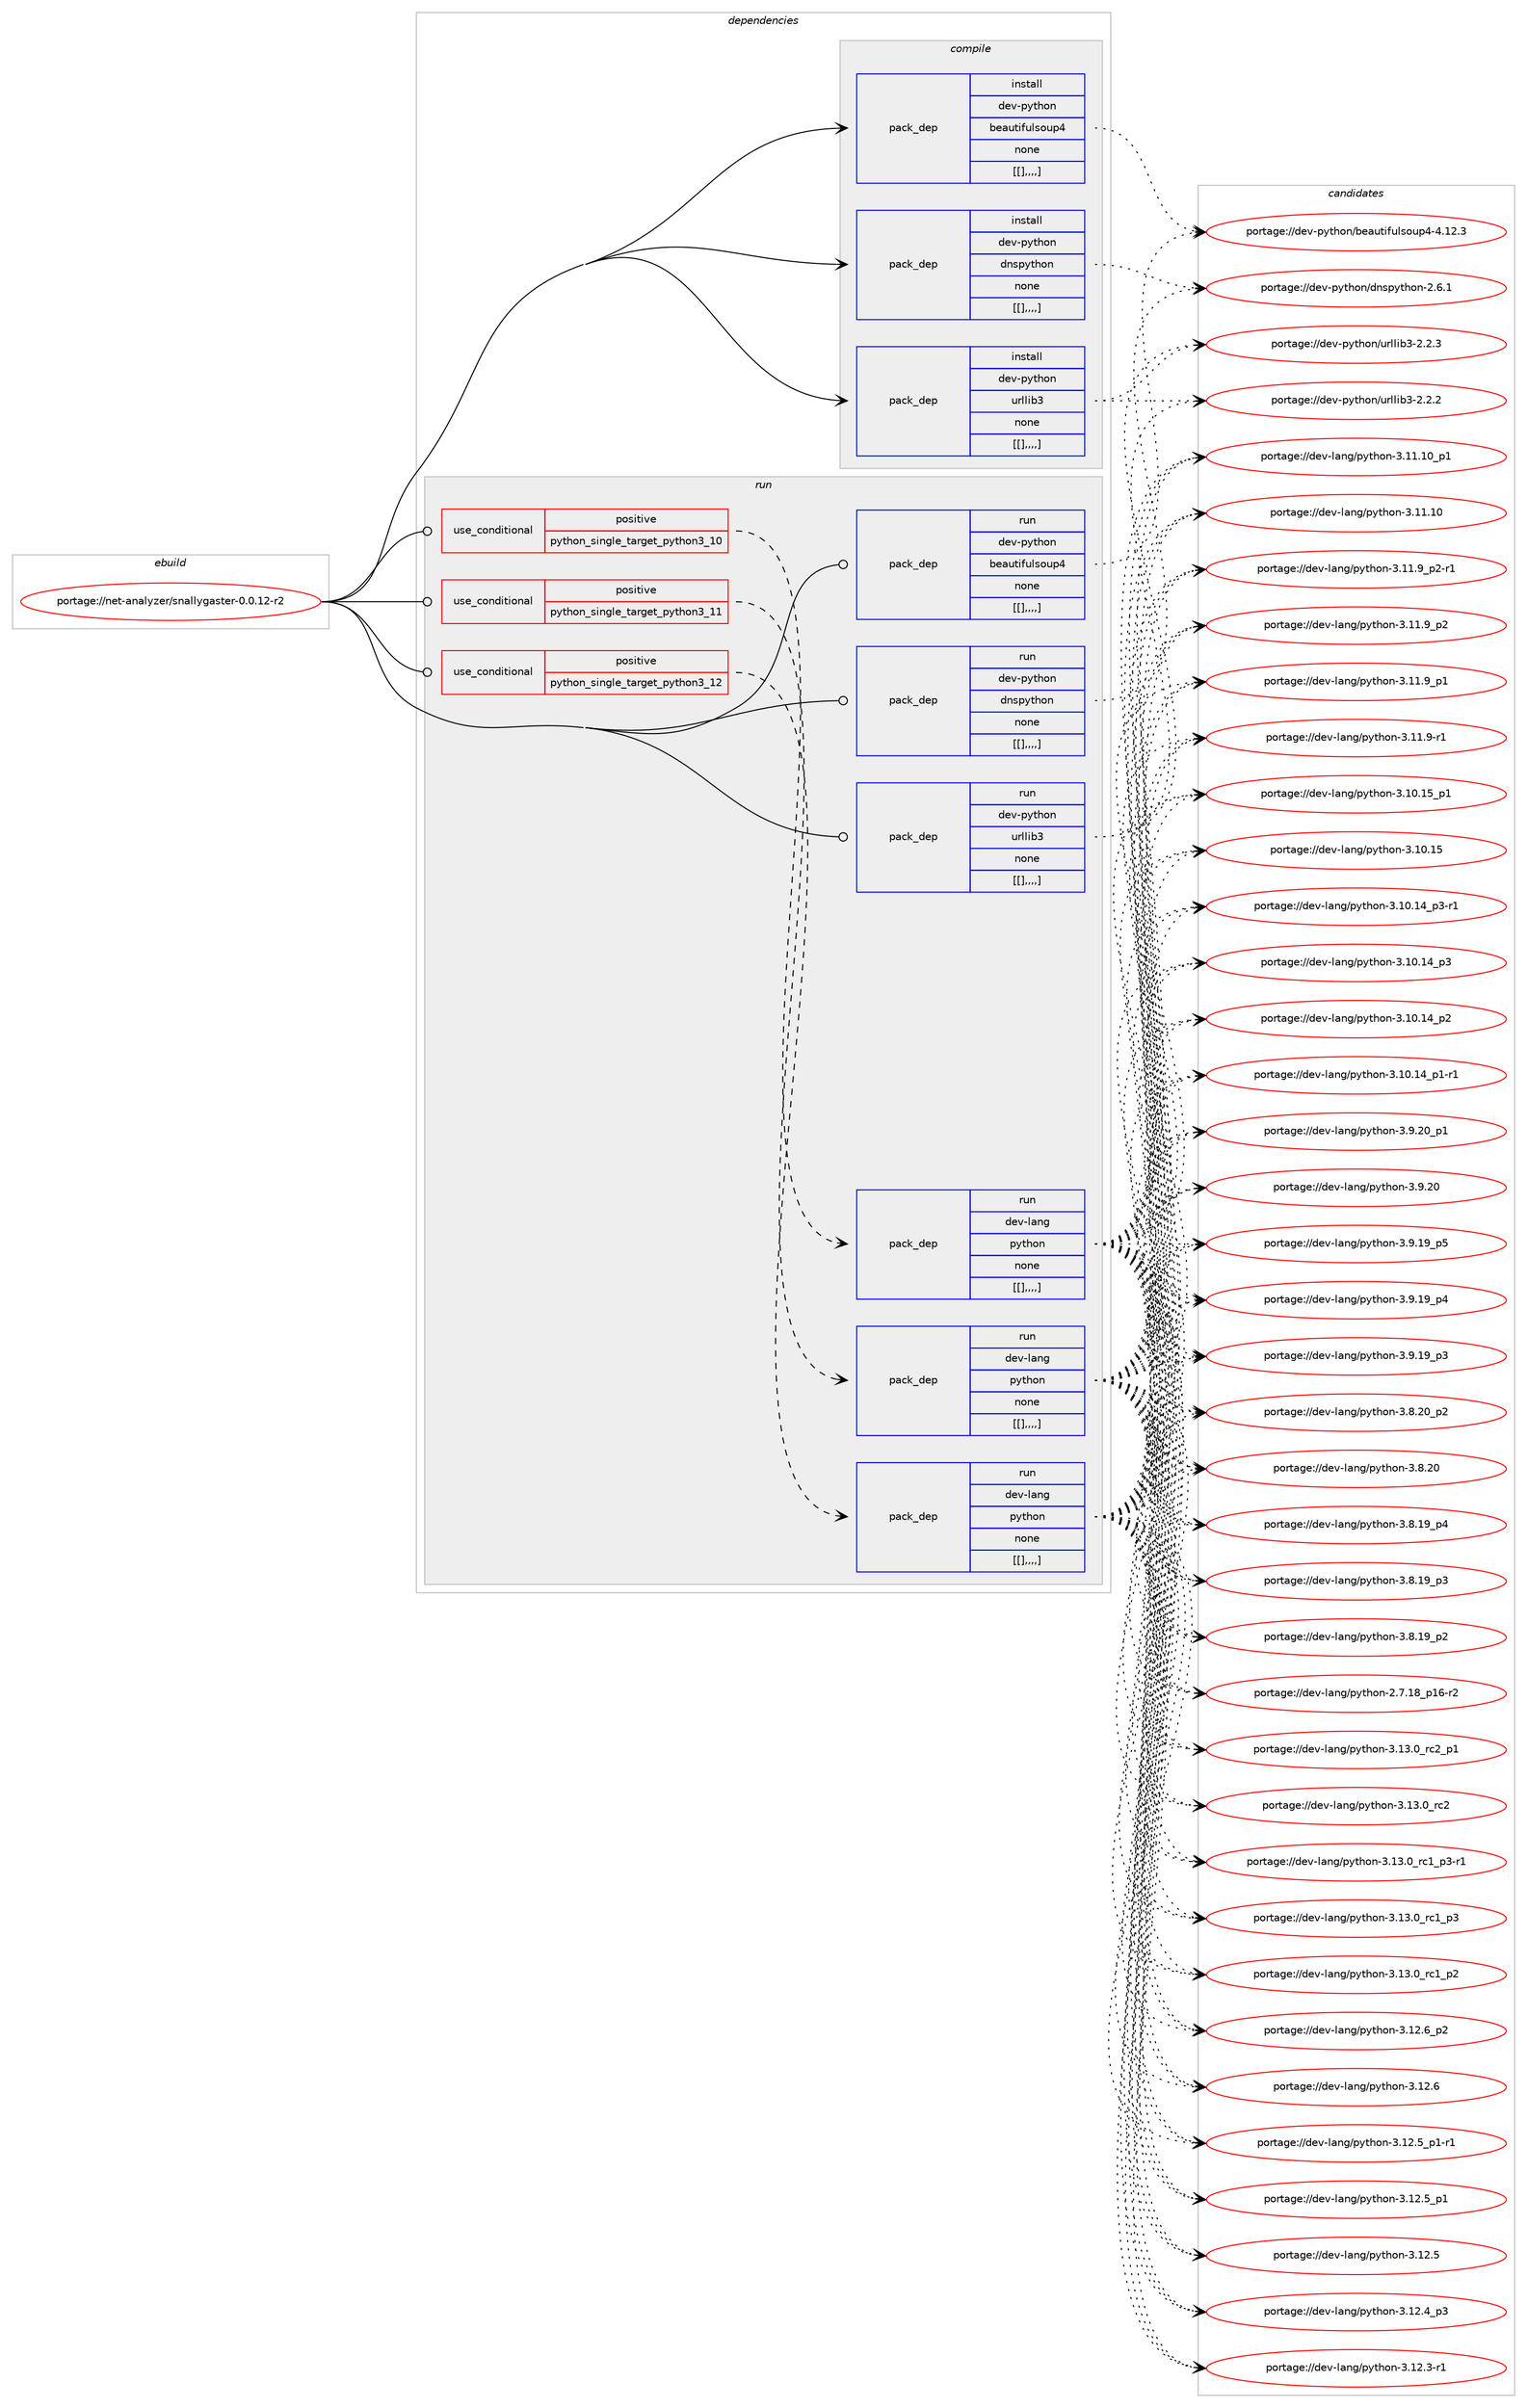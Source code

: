 digraph prolog {

# *************
# Graph options
# *************

newrank=true;
concentrate=true;
compound=true;
graph [rankdir=LR,fontname=Helvetica,fontsize=10,ranksep=1.5];#, ranksep=2.5, nodesep=0.2];
edge  [arrowhead=vee];
node  [fontname=Helvetica,fontsize=10];

# **********
# The ebuild
# **********

subgraph cluster_leftcol {
color=gray;
label=<<i>ebuild</i>>;
id [label="portage://net-analyzer/snallygaster-0.0.12-r2", color=red, width=4, href="../net-analyzer/snallygaster-0.0.12-r2.svg"];
}

# ****************
# The dependencies
# ****************

subgraph cluster_midcol {
color=gray;
label=<<i>dependencies</i>>;
subgraph cluster_compile {
fillcolor="#eeeeee";
style=filled;
label=<<i>compile</i>>;
subgraph pack258454 {
dependency353521 [label=<<TABLE BORDER="0" CELLBORDER="1" CELLSPACING="0" CELLPADDING="4" WIDTH="220"><TR><TD ROWSPAN="6" CELLPADDING="30">pack_dep</TD></TR><TR><TD WIDTH="110">install</TD></TR><TR><TD>dev-python</TD></TR><TR><TD>beautifulsoup4</TD></TR><TR><TD>none</TD></TR><TR><TD>[[],,,,]</TD></TR></TABLE>>, shape=none, color=blue];
}
id:e -> dependency353521:w [weight=20,style="solid",arrowhead="vee"];
subgraph pack258455 {
dependency353522 [label=<<TABLE BORDER="0" CELLBORDER="1" CELLSPACING="0" CELLPADDING="4" WIDTH="220"><TR><TD ROWSPAN="6" CELLPADDING="30">pack_dep</TD></TR><TR><TD WIDTH="110">install</TD></TR><TR><TD>dev-python</TD></TR><TR><TD>dnspython</TD></TR><TR><TD>none</TD></TR><TR><TD>[[],,,,]</TD></TR></TABLE>>, shape=none, color=blue];
}
id:e -> dependency353522:w [weight=20,style="solid",arrowhead="vee"];
subgraph pack258456 {
dependency353523 [label=<<TABLE BORDER="0" CELLBORDER="1" CELLSPACING="0" CELLPADDING="4" WIDTH="220"><TR><TD ROWSPAN="6" CELLPADDING="30">pack_dep</TD></TR><TR><TD WIDTH="110">install</TD></TR><TR><TD>dev-python</TD></TR><TR><TD>urllib3</TD></TR><TR><TD>none</TD></TR><TR><TD>[[],,,,]</TD></TR></TABLE>>, shape=none, color=blue];
}
id:e -> dependency353523:w [weight=20,style="solid",arrowhead="vee"];
}
subgraph cluster_compileandrun {
fillcolor="#eeeeee";
style=filled;
label=<<i>compile and run</i>>;
}
subgraph cluster_run {
fillcolor="#eeeeee";
style=filled;
label=<<i>run</i>>;
subgraph cond92440 {
dependency353524 [label=<<TABLE BORDER="0" CELLBORDER="1" CELLSPACING="0" CELLPADDING="4"><TR><TD ROWSPAN="3" CELLPADDING="10">use_conditional</TD></TR><TR><TD>positive</TD></TR><TR><TD>python_single_target_python3_10</TD></TR></TABLE>>, shape=none, color=red];
subgraph pack258457 {
dependency353525 [label=<<TABLE BORDER="0" CELLBORDER="1" CELLSPACING="0" CELLPADDING="4" WIDTH="220"><TR><TD ROWSPAN="6" CELLPADDING="30">pack_dep</TD></TR><TR><TD WIDTH="110">run</TD></TR><TR><TD>dev-lang</TD></TR><TR><TD>python</TD></TR><TR><TD>none</TD></TR><TR><TD>[[],,,,]</TD></TR></TABLE>>, shape=none, color=blue];
}
dependency353524:e -> dependency353525:w [weight=20,style="dashed",arrowhead="vee"];
}
id:e -> dependency353524:w [weight=20,style="solid",arrowhead="odot"];
subgraph cond92441 {
dependency353526 [label=<<TABLE BORDER="0" CELLBORDER="1" CELLSPACING="0" CELLPADDING="4"><TR><TD ROWSPAN="3" CELLPADDING="10">use_conditional</TD></TR><TR><TD>positive</TD></TR><TR><TD>python_single_target_python3_11</TD></TR></TABLE>>, shape=none, color=red];
subgraph pack258458 {
dependency353527 [label=<<TABLE BORDER="0" CELLBORDER="1" CELLSPACING="0" CELLPADDING="4" WIDTH="220"><TR><TD ROWSPAN="6" CELLPADDING="30">pack_dep</TD></TR><TR><TD WIDTH="110">run</TD></TR><TR><TD>dev-lang</TD></TR><TR><TD>python</TD></TR><TR><TD>none</TD></TR><TR><TD>[[],,,,]</TD></TR></TABLE>>, shape=none, color=blue];
}
dependency353526:e -> dependency353527:w [weight=20,style="dashed",arrowhead="vee"];
}
id:e -> dependency353526:w [weight=20,style="solid",arrowhead="odot"];
subgraph cond92442 {
dependency353528 [label=<<TABLE BORDER="0" CELLBORDER="1" CELLSPACING="0" CELLPADDING="4"><TR><TD ROWSPAN="3" CELLPADDING="10">use_conditional</TD></TR><TR><TD>positive</TD></TR><TR><TD>python_single_target_python3_12</TD></TR></TABLE>>, shape=none, color=red];
subgraph pack258459 {
dependency353529 [label=<<TABLE BORDER="0" CELLBORDER="1" CELLSPACING="0" CELLPADDING="4" WIDTH="220"><TR><TD ROWSPAN="6" CELLPADDING="30">pack_dep</TD></TR><TR><TD WIDTH="110">run</TD></TR><TR><TD>dev-lang</TD></TR><TR><TD>python</TD></TR><TR><TD>none</TD></TR><TR><TD>[[],,,,]</TD></TR></TABLE>>, shape=none, color=blue];
}
dependency353528:e -> dependency353529:w [weight=20,style="dashed",arrowhead="vee"];
}
id:e -> dependency353528:w [weight=20,style="solid",arrowhead="odot"];
subgraph pack258460 {
dependency353530 [label=<<TABLE BORDER="0" CELLBORDER="1" CELLSPACING="0" CELLPADDING="4" WIDTH="220"><TR><TD ROWSPAN="6" CELLPADDING="30">pack_dep</TD></TR><TR><TD WIDTH="110">run</TD></TR><TR><TD>dev-python</TD></TR><TR><TD>beautifulsoup4</TD></TR><TR><TD>none</TD></TR><TR><TD>[[],,,,]</TD></TR></TABLE>>, shape=none, color=blue];
}
id:e -> dependency353530:w [weight=20,style="solid",arrowhead="odot"];
subgraph pack258461 {
dependency353531 [label=<<TABLE BORDER="0" CELLBORDER="1" CELLSPACING="0" CELLPADDING="4" WIDTH="220"><TR><TD ROWSPAN="6" CELLPADDING="30">pack_dep</TD></TR><TR><TD WIDTH="110">run</TD></TR><TR><TD>dev-python</TD></TR><TR><TD>dnspython</TD></TR><TR><TD>none</TD></TR><TR><TD>[[],,,,]</TD></TR></TABLE>>, shape=none, color=blue];
}
id:e -> dependency353531:w [weight=20,style="solid",arrowhead="odot"];
subgraph pack258462 {
dependency353532 [label=<<TABLE BORDER="0" CELLBORDER="1" CELLSPACING="0" CELLPADDING="4" WIDTH="220"><TR><TD ROWSPAN="6" CELLPADDING="30">pack_dep</TD></TR><TR><TD WIDTH="110">run</TD></TR><TR><TD>dev-python</TD></TR><TR><TD>urllib3</TD></TR><TR><TD>none</TD></TR><TR><TD>[[],,,,]</TD></TR></TABLE>>, shape=none, color=blue];
}
id:e -> dependency353532:w [weight=20,style="solid",arrowhead="odot"];
}
}

# **************
# The candidates
# **************

subgraph cluster_choices {
rank=same;
color=gray;
label=<<i>candidates</i>>;

subgraph choice258454 {
color=black;
nodesep=1;
choice100101118451121211161041111104798101971171161051021171081151111171125245524649504651 [label="portage://dev-python/beautifulsoup4-4.12.3", color=red, width=4,href="../dev-python/beautifulsoup4-4.12.3.svg"];
dependency353521:e -> choice100101118451121211161041111104798101971171161051021171081151111171125245524649504651:w [style=dotted,weight="100"];
}
subgraph choice258455 {
color=black;
nodesep=1;
choice1001011184511212111610411111047100110115112121116104111110455046544649 [label="portage://dev-python/dnspython-2.6.1", color=red, width=4,href="../dev-python/dnspython-2.6.1.svg"];
dependency353522:e -> choice1001011184511212111610411111047100110115112121116104111110455046544649:w [style=dotted,weight="100"];
}
subgraph choice258456 {
color=black;
nodesep=1;
choice10010111845112121116104111110471171141081081059851455046504651 [label="portage://dev-python/urllib3-2.2.3", color=red, width=4,href="../dev-python/urllib3-2.2.3.svg"];
choice10010111845112121116104111110471171141081081059851455046504650 [label="portage://dev-python/urllib3-2.2.2", color=red, width=4,href="../dev-python/urllib3-2.2.2.svg"];
dependency353523:e -> choice10010111845112121116104111110471171141081081059851455046504651:w [style=dotted,weight="100"];
dependency353523:e -> choice10010111845112121116104111110471171141081081059851455046504650:w [style=dotted,weight="100"];
}
subgraph choice258457 {
color=black;
nodesep=1;
choice100101118451089711010347112121116104111110455146495146489511499509511249 [label="portage://dev-lang/python-3.13.0_rc2_p1", color=red, width=4,href="../dev-lang/python-3.13.0_rc2_p1.svg"];
choice10010111845108971101034711212111610411111045514649514648951149950 [label="portage://dev-lang/python-3.13.0_rc2", color=red, width=4,href="../dev-lang/python-3.13.0_rc2.svg"];
choice1001011184510897110103471121211161041111104551464951464895114994995112514511449 [label="portage://dev-lang/python-3.13.0_rc1_p3-r1", color=red, width=4,href="../dev-lang/python-3.13.0_rc1_p3-r1.svg"];
choice100101118451089711010347112121116104111110455146495146489511499499511251 [label="portage://dev-lang/python-3.13.0_rc1_p3", color=red, width=4,href="../dev-lang/python-3.13.0_rc1_p3.svg"];
choice100101118451089711010347112121116104111110455146495146489511499499511250 [label="portage://dev-lang/python-3.13.0_rc1_p2", color=red, width=4,href="../dev-lang/python-3.13.0_rc1_p2.svg"];
choice100101118451089711010347112121116104111110455146495046549511250 [label="portage://dev-lang/python-3.12.6_p2", color=red, width=4,href="../dev-lang/python-3.12.6_p2.svg"];
choice10010111845108971101034711212111610411111045514649504654 [label="portage://dev-lang/python-3.12.6", color=red, width=4,href="../dev-lang/python-3.12.6.svg"];
choice1001011184510897110103471121211161041111104551464950465395112494511449 [label="portage://dev-lang/python-3.12.5_p1-r1", color=red, width=4,href="../dev-lang/python-3.12.5_p1-r1.svg"];
choice100101118451089711010347112121116104111110455146495046539511249 [label="portage://dev-lang/python-3.12.5_p1", color=red, width=4,href="../dev-lang/python-3.12.5_p1.svg"];
choice10010111845108971101034711212111610411111045514649504653 [label="portage://dev-lang/python-3.12.5", color=red, width=4,href="../dev-lang/python-3.12.5.svg"];
choice100101118451089711010347112121116104111110455146495046529511251 [label="portage://dev-lang/python-3.12.4_p3", color=red, width=4,href="../dev-lang/python-3.12.4_p3.svg"];
choice100101118451089711010347112121116104111110455146495046514511449 [label="portage://dev-lang/python-3.12.3-r1", color=red, width=4,href="../dev-lang/python-3.12.3-r1.svg"];
choice10010111845108971101034711212111610411111045514649494649489511249 [label="portage://dev-lang/python-3.11.10_p1", color=red, width=4,href="../dev-lang/python-3.11.10_p1.svg"];
choice1001011184510897110103471121211161041111104551464949464948 [label="portage://dev-lang/python-3.11.10", color=red, width=4,href="../dev-lang/python-3.11.10.svg"];
choice1001011184510897110103471121211161041111104551464949465795112504511449 [label="portage://dev-lang/python-3.11.9_p2-r1", color=red, width=4,href="../dev-lang/python-3.11.9_p2-r1.svg"];
choice100101118451089711010347112121116104111110455146494946579511250 [label="portage://dev-lang/python-3.11.9_p2", color=red, width=4,href="../dev-lang/python-3.11.9_p2.svg"];
choice100101118451089711010347112121116104111110455146494946579511249 [label="portage://dev-lang/python-3.11.9_p1", color=red, width=4,href="../dev-lang/python-3.11.9_p1.svg"];
choice100101118451089711010347112121116104111110455146494946574511449 [label="portage://dev-lang/python-3.11.9-r1", color=red, width=4,href="../dev-lang/python-3.11.9-r1.svg"];
choice10010111845108971101034711212111610411111045514649484649539511249 [label="portage://dev-lang/python-3.10.15_p1", color=red, width=4,href="../dev-lang/python-3.10.15_p1.svg"];
choice1001011184510897110103471121211161041111104551464948464953 [label="portage://dev-lang/python-3.10.15", color=red, width=4,href="../dev-lang/python-3.10.15.svg"];
choice100101118451089711010347112121116104111110455146494846495295112514511449 [label="portage://dev-lang/python-3.10.14_p3-r1", color=red, width=4,href="../dev-lang/python-3.10.14_p3-r1.svg"];
choice10010111845108971101034711212111610411111045514649484649529511251 [label="portage://dev-lang/python-3.10.14_p3", color=red, width=4,href="../dev-lang/python-3.10.14_p3.svg"];
choice10010111845108971101034711212111610411111045514649484649529511250 [label="portage://dev-lang/python-3.10.14_p2", color=red, width=4,href="../dev-lang/python-3.10.14_p2.svg"];
choice100101118451089711010347112121116104111110455146494846495295112494511449 [label="portage://dev-lang/python-3.10.14_p1-r1", color=red, width=4,href="../dev-lang/python-3.10.14_p1-r1.svg"];
choice100101118451089711010347112121116104111110455146574650489511249 [label="portage://dev-lang/python-3.9.20_p1", color=red, width=4,href="../dev-lang/python-3.9.20_p1.svg"];
choice10010111845108971101034711212111610411111045514657465048 [label="portage://dev-lang/python-3.9.20", color=red, width=4,href="../dev-lang/python-3.9.20.svg"];
choice100101118451089711010347112121116104111110455146574649579511253 [label="portage://dev-lang/python-3.9.19_p5", color=red, width=4,href="../dev-lang/python-3.9.19_p5.svg"];
choice100101118451089711010347112121116104111110455146574649579511252 [label="portage://dev-lang/python-3.9.19_p4", color=red, width=4,href="../dev-lang/python-3.9.19_p4.svg"];
choice100101118451089711010347112121116104111110455146574649579511251 [label="portage://dev-lang/python-3.9.19_p3", color=red, width=4,href="../dev-lang/python-3.9.19_p3.svg"];
choice100101118451089711010347112121116104111110455146564650489511250 [label="portage://dev-lang/python-3.8.20_p2", color=red, width=4,href="../dev-lang/python-3.8.20_p2.svg"];
choice10010111845108971101034711212111610411111045514656465048 [label="portage://dev-lang/python-3.8.20", color=red, width=4,href="../dev-lang/python-3.8.20.svg"];
choice100101118451089711010347112121116104111110455146564649579511252 [label="portage://dev-lang/python-3.8.19_p4", color=red, width=4,href="../dev-lang/python-3.8.19_p4.svg"];
choice100101118451089711010347112121116104111110455146564649579511251 [label="portage://dev-lang/python-3.8.19_p3", color=red, width=4,href="../dev-lang/python-3.8.19_p3.svg"];
choice100101118451089711010347112121116104111110455146564649579511250 [label="portage://dev-lang/python-3.8.19_p2", color=red, width=4,href="../dev-lang/python-3.8.19_p2.svg"];
choice100101118451089711010347112121116104111110455046554649569511249544511450 [label="portage://dev-lang/python-2.7.18_p16-r2", color=red, width=4,href="../dev-lang/python-2.7.18_p16-r2.svg"];
dependency353525:e -> choice100101118451089711010347112121116104111110455146495146489511499509511249:w [style=dotted,weight="100"];
dependency353525:e -> choice10010111845108971101034711212111610411111045514649514648951149950:w [style=dotted,weight="100"];
dependency353525:e -> choice1001011184510897110103471121211161041111104551464951464895114994995112514511449:w [style=dotted,weight="100"];
dependency353525:e -> choice100101118451089711010347112121116104111110455146495146489511499499511251:w [style=dotted,weight="100"];
dependency353525:e -> choice100101118451089711010347112121116104111110455146495146489511499499511250:w [style=dotted,weight="100"];
dependency353525:e -> choice100101118451089711010347112121116104111110455146495046549511250:w [style=dotted,weight="100"];
dependency353525:e -> choice10010111845108971101034711212111610411111045514649504654:w [style=dotted,weight="100"];
dependency353525:e -> choice1001011184510897110103471121211161041111104551464950465395112494511449:w [style=dotted,weight="100"];
dependency353525:e -> choice100101118451089711010347112121116104111110455146495046539511249:w [style=dotted,weight="100"];
dependency353525:e -> choice10010111845108971101034711212111610411111045514649504653:w [style=dotted,weight="100"];
dependency353525:e -> choice100101118451089711010347112121116104111110455146495046529511251:w [style=dotted,weight="100"];
dependency353525:e -> choice100101118451089711010347112121116104111110455146495046514511449:w [style=dotted,weight="100"];
dependency353525:e -> choice10010111845108971101034711212111610411111045514649494649489511249:w [style=dotted,weight="100"];
dependency353525:e -> choice1001011184510897110103471121211161041111104551464949464948:w [style=dotted,weight="100"];
dependency353525:e -> choice1001011184510897110103471121211161041111104551464949465795112504511449:w [style=dotted,weight="100"];
dependency353525:e -> choice100101118451089711010347112121116104111110455146494946579511250:w [style=dotted,weight="100"];
dependency353525:e -> choice100101118451089711010347112121116104111110455146494946579511249:w [style=dotted,weight="100"];
dependency353525:e -> choice100101118451089711010347112121116104111110455146494946574511449:w [style=dotted,weight="100"];
dependency353525:e -> choice10010111845108971101034711212111610411111045514649484649539511249:w [style=dotted,weight="100"];
dependency353525:e -> choice1001011184510897110103471121211161041111104551464948464953:w [style=dotted,weight="100"];
dependency353525:e -> choice100101118451089711010347112121116104111110455146494846495295112514511449:w [style=dotted,weight="100"];
dependency353525:e -> choice10010111845108971101034711212111610411111045514649484649529511251:w [style=dotted,weight="100"];
dependency353525:e -> choice10010111845108971101034711212111610411111045514649484649529511250:w [style=dotted,weight="100"];
dependency353525:e -> choice100101118451089711010347112121116104111110455146494846495295112494511449:w [style=dotted,weight="100"];
dependency353525:e -> choice100101118451089711010347112121116104111110455146574650489511249:w [style=dotted,weight="100"];
dependency353525:e -> choice10010111845108971101034711212111610411111045514657465048:w [style=dotted,weight="100"];
dependency353525:e -> choice100101118451089711010347112121116104111110455146574649579511253:w [style=dotted,weight="100"];
dependency353525:e -> choice100101118451089711010347112121116104111110455146574649579511252:w [style=dotted,weight="100"];
dependency353525:e -> choice100101118451089711010347112121116104111110455146574649579511251:w [style=dotted,weight="100"];
dependency353525:e -> choice100101118451089711010347112121116104111110455146564650489511250:w [style=dotted,weight="100"];
dependency353525:e -> choice10010111845108971101034711212111610411111045514656465048:w [style=dotted,weight="100"];
dependency353525:e -> choice100101118451089711010347112121116104111110455146564649579511252:w [style=dotted,weight="100"];
dependency353525:e -> choice100101118451089711010347112121116104111110455146564649579511251:w [style=dotted,weight="100"];
dependency353525:e -> choice100101118451089711010347112121116104111110455146564649579511250:w [style=dotted,weight="100"];
dependency353525:e -> choice100101118451089711010347112121116104111110455046554649569511249544511450:w [style=dotted,weight="100"];
}
subgraph choice258458 {
color=black;
nodesep=1;
choice100101118451089711010347112121116104111110455146495146489511499509511249 [label="portage://dev-lang/python-3.13.0_rc2_p1", color=red, width=4,href="../dev-lang/python-3.13.0_rc2_p1.svg"];
choice10010111845108971101034711212111610411111045514649514648951149950 [label="portage://dev-lang/python-3.13.0_rc2", color=red, width=4,href="../dev-lang/python-3.13.0_rc2.svg"];
choice1001011184510897110103471121211161041111104551464951464895114994995112514511449 [label="portage://dev-lang/python-3.13.0_rc1_p3-r1", color=red, width=4,href="../dev-lang/python-3.13.0_rc1_p3-r1.svg"];
choice100101118451089711010347112121116104111110455146495146489511499499511251 [label="portage://dev-lang/python-3.13.0_rc1_p3", color=red, width=4,href="../dev-lang/python-3.13.0_rc1_p3.svg"];
choice100101118451089711010347112121116104111110455146495146489511499499511250 [label="portage://dev-lang/python-3.13.0_rc1_p2", color=red, width=4,href="../dev-lang/python-3.13.0_rc1_p2.svg"];
choice100101118451089711010347112121116104111110455146495046549511250 [label="portage://dev-lang/python-3.12.6_p2", color=red, width=4,href="../dev-lang/python-3.12.6_p2.svg"];
choice10010111845108971101034711212111610411111045514649504654 [label="portage://dev-lang/python-3.12.6", color=red, width=4,href="../dev-lang/python-3.12.6.svg"];
choice1001011184510897110103471121211161041111104551464950465395112494511449 [label="portage://dev-lang/python-3.12.5_p1-r1", color=red, width=4,href="../dev-lang/python-3.12.5_p1-r1.svg"];
choice100101118451089711010347112121116104111110455146495046539511249 [label="portage://dev-lang/python-3.12.5_p1", color=red, width=4,href="../dev-lang/python-3.12.5_p1.svg"];
choice10010111845108971101034711212111610411111045514649504653 [label="portage://dev-lang/python-3.12.5", color=red, width=4,href="../dev-lang/python-3.12.5.svg"];
choice100101118451089711010347112121116104111110455146495046529511251 [label="portage://dev-lang/python-3.12.4_p3", color=red, width=4,href="../dev-lang/python-3.12.4_p3.svg"];
choice100101118451089711010347112121116104111110455146495046514511449 [label="portage://dev-lang/python-3.12.3-r1", color=red, width=4,href="../dev-lang/python-3.12.3-r1.svg"];
choice10010111845108971101034711212111610411111045514649494649489511249 [label="portage://dev-lang/python-3.11.10_p1", color=red, width=4,href="../dev-lang/python-3.11.10_p1.svg"];
choice1001011184510897110103471121211161041111104551464949464948 [label="portage://dev-lang/python-3.11.10", color=red, width=4,href="../dev-lang/python-3.11.10.svg"];
choice1001011184510897110103471121211161041111104551464949465795112504511449 [label="portage://dev-lang/python-3.11.9_p2-r1", color=red, width=4,href="../dev-lang/python-3.11.9_p2-r1.svg"];
choice100101118451089711010347112121116104111110455146494946579511250 [label="portage://dev-lang/python-3.11.9_p2", color=red, width=4,href="../dev-lang/python-3.11.9_p2.svg"];
choice100101118451089711010347112121116104111110455146494946579511249 [label="portage://dev-lang/python-3.11.9_p1", color=red, width=4,href="../dev-lang/python-3.11.9_p1.svg"];
choice100101118451089711010347112121116104111110455146494946574511449 [label="portage://dev-lang/python-3.11.9-r1", color=red, width=4,href="../dev-lang/python-3.11.9-r1.svg"];
choice10010111845108971101034711212111610411111045514649484649539511249 [label="portage://dev-lang/python-3.10.15_p1", color=red, width=4,href="../dev-lang/python-3.10.15_p1.svg"];
choice1001011184510897110103471121211161041111104551464948464953 [label="portage://dev-lang/python-3.10.15", color=red, width=4,href="../dev-lang/python-3.10.15.svg"];
choice100101118451089711010347112121116104111110455146494846495295112514511449 [label="portage://dev-lang/python-3.10.14_p3-r1", color=red, width=4,href="../dev-lang/python-3.10.14_p3-r1.svg"];
choice10010111845108971101034711212111610411111045514649484649529511251 [label="portage://dev-lang/python-3.10.14_p3", color=red, width=4,href="../dev-lang/python-3.10.14_p3.svg"];
choice10010111845108971101034711212111610411111045514649484649529511250 [label="portage://dev-lang/python-3.10.14_p2", color=red, width=4,href="../dev-lang/python-3.10.14_p2.svg"];
choice100101118451089711010347112121116104111110455146494846495295112494511449 [label="portage://dev-lang/python-3.10.14_p1-r1", color=red, width=4,href="../dev-lang/python-3.10.14_p1-r1.svg"];
choice100101118451089711010347112121116104111110455146574650489511249 [label="portage://dev-lang/python-3.9.20_p1", color=red, width=4,href="../dev-lang/python-3.9.20_p1.svg"];
choice10010111845108971101034711212111610411111045514657465048 [label="portage://dev-lang/python-3.9.20", color=red, width=4,href="../dev-lang/python-3.9.20.svg"];
choice100101118451089711010347112121116104111110455146574649579511253 [label="portage://dev-lang/python-3.9.19_p5", color=red, width=4,href="../dev-lang/python-3.9.19_p5.svg"];
choice100101118451089711010347112121116104111110455146574649579511252 [label="portage://dev-lang/python-3.9.19_p4", color=red, width=4,href="../dev-lang/python-3.9.19_p4.svg"];
choice100101118451089711010347112121116104111110455146574649579511251 [label="portage://dev-lang/python-3.9.19_p3", color=red, width=4,href="../dev-lang/python-3.9.19_p3.svg"];
choice100101118451089711010347112121116104111110455146564650489511250 [label="portage://dev-lang/python-3.8.20_p2", color=red, width=4,href="../dev-lang/python-3.8.20_p2.svg"];
choice10010111845108971101034711212111610411111045514656465048 [label="portage://dev-lang/python-3.8.20", color=red, width=4,href="../dev-lang/python-3.8.20.svg"];
choice100101118451089711010347112121116104111110455146564649579511252 [label="portage://dev-lang/python-3.8.19_p4", color=red, width=4,href="../dev-lang/python-3.8.19_p4.svg"];
choice100101118451089711010347112121116104111110455146564649579511251 [label="portage://dev-lang/python-3.8.19_p3", color=red, width=4,href="../dev-lang/python-3.8.19_p3.svg"];
choice100101118451089711010347112121116104111110455146564649579511250 [label="portage://dev-lang/python-3.8.19_p2", color=red, width=4,href="../dev-lang/python-3.8.19_p2.svg"];
choice100101118451089711010347112121116104111110455046554649569511249544511450 [label="portage://dev-lang/python-2.7.18_p16-r2", color=red, width=4,href="../dev-lang/python-2.7.18_p16-r2.svg"];
dependency353527:e -> choice100101118451089711010347112121116104111110455146495146489511499509511249:w [style=dotted,weight="100"];
dependency353527:e -> choice10010111845108971101034711212111610411111045514649514648951149950:w [style=dotted,weight="100"];
dependency353527:e -> choice1001011184510897110103471121211161041111104551464951464895114994995112514511449:w [style=dotted,weight="100"];
dependency353527:e -> choice100101118451089711010347112121116104111110455146495146489511499499511251:w [style=dotted,weight="100"];
dependency353527:e -> choice100101118451089711010347112121116104111110455146495146489511499499511250:w [style=dotted,weight="100"];
dependency353527:e -> choice100101118451089711010347112121116104111110455146495046549511250:w [style=dotted,weight="100"];
dependency353527:e -> choice10010111845108971101034711212111610411111045514649504654:w [style=dotted,weight="100"];
dependency353527:e -> choice1001011184510897110103471121211161041111104551464950465395112494511449:w [style=dotted,weight="100"];
dependency353527:e -> choice100101118451089711010347112121116104111110455146495046539511249:w [style=dotted,weight="100"];
dependency353527:e -> choice10010111845108971101034711212111610411111045514649504653:w [style=dotted,weight="100"];
dependency353527:e -> choice100101118451089711010347112121116104111110455146495046529511251:w [style=dotted,weight="100"];
dependency353527:e -> choice100101118451089711010347112121116104111110455146495046514511449:w [style=dotted,weight="100"];
dependency353527:e -> choice10010111845108971101034711212111610411111045514649494649489511249:w [style=dotted,weight="100"];
dependency353527:e -> choice1001011184510897110103471121211161041111104551464949464948:w [style=dotted,weight="100"];
dependency353527:e -> choice1001011184510897110103471121211161041111104551464949465795112504511449:w [style=dotted,weight="100"];
dependency353527:e -> choice100101118451089711010347112121116104111110455146494946579511250:w [style=dotted,weight="100"];
dependency353527:e -> choice100101118451089711010347112121116104111110455146494946579511249:w [style=dotted,weight="100"];
dependency353527:e -> choice100101118451089711010347112121116104111110455146494946574511449:w [style=dotted,weight="100"];
dependency353527:e -> choice10010111845108971101034711212111610411111045514649484649539511249:w [style=dotted,weight="100"];
dependency353527:e -> choice1001011184510897110103471121211161041111104551464948464953:w [style=dotted,weight="100"];
dependency353527:e -> choice100101118451089711010347112121116104111110455146494846495295112514511449:w [style=dotted,weight="100"];
dependency353527:e -> choice10010111845108971101034711212111610411111045514649484649529511251:w [style=dotted,weight="100"];
dependency353527:e -> choice10010111845108971101034711212111610411111045514649484649529511250:w [style=dotted,weight="100"];
dependency353527:e -> choice100101118451089711010347112121116104111110455146494846495295112494511449:w [style=dotted,weight="100"];
dependency353527:e -> choice100101118451089711010347112121116104111110455146574650489511249:w [style=dotted,weight="100"];
dependency353527:e -> choice10010111845108971101034711212111610411111045514657465048:w [style=dotted,weight="100"];
dependency353527:e -> choice100101118451089711010347112121116104111110455146574649579511253:w [style=dotted,weight="100"];
dependency353527:e -> choice100101118451089711010347112121116104111110455146574649579511252:w [style=dotted,weight="100"];
dependency353527:e -> choice100101118451089711010347112121116104111110455146574649579511251:w [style=dotted,weight="100"];
dependency353527:e -> choice100101118451089711010347112121116104111110455146564650489511250:w [style=dotted,weight="100"];
dependency353527:e -> choice10010111845108971101034711212111610411111045514656465048:w [style=dotted,weight="100"];
dependency353527:e -> choice100101118451089711010347112121116104111110455146564649579511252:w [style=dotted,weight="100"];
dependency353527:e -> choice100101118451089711010347112121116104111110455146564649579511251:w [style=dotted,weight="100"];
dependency353527:e -> choice100101118451089711010347112121116104111110455146564649579511250:w [style=dotted,weight="100"];
dependency353527:e -> choice100101118451089711010347112121116104111110455046554649569511249544511450:w [style=dotted,weight="100"];
}
subgraph choice258459 {
color=black;
nodesep=1;
choice100101118451089711010347112121116104111110455146495146489511499509511249 [label="portage://dev-lang/python-3.13.0_rc2_p1", color=red, width=4,href="../dev-lang/python-3.13.0_rc2_p1.svg"];
choice10010111845108971101034711212111610411111045514649514648951149950 [label="portage://dev-lang/python-3.13.0_rc2", color=red, width=4,href="../dev-lang/python-3.13.0_rc2.svg"];
choice1001011184510897110103471121211161041111104551464951464895114994995112514511449 [label="portage://dev-lang/python-3.13.0_rc1_p3-r1", color=red, width=4,href="../dev-lang/python-3.13.0_rc1_p3-r1.svg"];
choice100101118451089711010347112121116104111110455146495146489511499499511251 [label="portage://dev-lang/python-3.13.0_rc1_p3", color=red, width=4,href="../dev-lang/python-3.13.0_rc1_p3.svg"];
choice100101118451089711010347112121116104111110455146495146489511499499511250 [label="portage://dev-lang/python-3.13.0_rc1_p2", color=red, width=4,href="../dev-lang/python-3.13.0_rc1_p2.svg"];
choice100101118451089711010347112121116104111110455146495046549511250 [label="portage://dev-lang/python-3.12.6_p2", color=red, width=4,href="../dev-lang/python-3.12.6_p2.svg"];
choice10010111845108971101034711212111610411111045514649504654 [label="portage://dev-lang/python-3.12.6", color=red, width=4,href="../dev-lang/python-3.12.6.svg"];
choice1001011184510897110103471121211161041111104551464950465395112494511449 [label="portage://dev-lang/python-3.12.5_p1-r1", color=red, width=4,href="../dev-lang/python-3.12.5_p1-r1.svg"];
choice100101118451089711010347112121116104111110455146495046539511249 [label="portage://dev-lang/python-3.12.5_p1", color=red, width=4,href="../dev-lang/python-3.12.5_p1.svg"];
choice10010111845108971101034711212111610411111045514649504653 [label="portage://dev-lang/python-3.12.5", color=red, width=4,href="../dev-lang/python-3.12.5.svg"];
choice100101118451089711010347112121116104111110455146495046529511251 [label="portage://dev-lang/python-3.12.4_p3", color=red, width=4,href="../dev-lang/python-3.12.4_p3.svg"];
choice100101118451089711010347112121116104111110455146495046514511449 [label="portage://dev-lang/python-3.12.3-r1", color=red, width=4,href="../dev-lang/python-3.12.3-r1.svg"];
choice10010111845108971101034711212111610411111045514649494649489511249 [label="portage://dev-lang/python-3.11.10_p1", color=red, width=4,href="../dev-lang/python-3.11.10_p1.svg"];
choice1001011184510897110103471121211161041111104551464949464948 [label="portage://dev-lang/python-3.11.10", color=red, width=4,href="../dev-lang/python-3.11.10.svg"];
choice1001011184510897110103471121211161041111104551464949465795112504511449 [label="portage://dev-lang/python-3.11.9_p2-r1", color=red, width=4,href="../dev-lang/python-3.11.9_p2-r1.svg"];
choice100101118451089711010347112121116104111110455146494946579511250 [label="portage://dev-lang/python-3.11.9_p2", color=red, width=4,href="../dev-lang/python-3.11.9_p2.svg"];
choice100101118451089711010347112121116104111110455146494946579511249 [label="portage://dev-lang/python-3.11.9_p1", color=red, width=4,href="../dev-lang/python-3.11.9_p1.svg"];
choice100101118451089711010347112121116104111110455146494946574511449 [label="portage://dev-lang/python-3.11.9-r1", color=red, width=4,href="../dev-lang/python-3.11.9-r1.svg"];
choice10010111845108971101034711212111610411111045514649484649539511249 [label="portage://dev-lang/python-3.10.15_p1", color=red, width=4,href="../dev-lang/python-3.10.15_p1.svg"];
choice1001011184510897110103471121211161041111104551464948464953 [label="portage://dev-lang/python-3.10.15", color=red, width=4,href="../dev-lang/python-3.10.15.svg"];
choice100101118451089711010347112121116104111110455146494846495295112514511449 [label="portage://dev-lang/python-3.10.14_p3-r1", color=red, width=4,href="../dev-lang/python-3.10.14_p3-r1.svg"];
choice10010111845108971101034711212111610411111045514649484649529511251 [label="portage://dev-lang/python-3.10.14_p3", color=red, width=4,href="../dev-lang/python-3.10.14_p3.svg"];
choice10010111845108971101034711212111610411111045514649484649529511250 [label="portage://dev-lang/python-3.10.14_p2", color=red, width=4,href="../dev-lang/python-3.10.14_p2.svg"];
choice100101118451089711010347112121116104111110455146494846495295112494511449 [label="portage://dev-lang/python-3.10.14_p1-r1", color=red, width=4,href="../dev-lang/python-3.10.14_p1-r1.svg"];
choice100101118451089711010347112121116104111110455146574650489511249 [label="portage://dev-lang/python-3.9.20_p1", color=red, width=4,href="../dev-lang/python-3.9.20_p1.svg"];
choice10010111845108971101034711212111610411111045514657465048 [label="portage://dev-lang/python-3.9.20", color=red, width=4,href="../dev-lang/python-3.9.20.svg"];
choice100101118451089711010347112121116104111110455146574649579511253 [label="portage://dev-lang/python-3.9.19_p5", color=red, width=4,href="../dev-lang/python-3.9.19_p5.svg"];
choice100101118451089711010347112121116104111110455146574649579511252 [label="portage://dev-lang/python-3.9.19_p4", color=red, width=4,href="../dev-lang/python-3.9.19_p4.svg"];
choice100101118451089711010347112121116104111110455146574649579511251 [label="portage://dev-lang/python-3.9.19_p3", color=red, width=4,href="../dev-lang/python-3.9.19_p3.svg"];
choice100101118451089711010347112121116104111110455146564650489511250 [label="portage://dev-lang/python-3.8.20_p2", color=red, width=4,href="../dev-lang/python-3.8.20_p2.svg"];
choice10010111845108971101034711212111610411111045514656465048 [label="portage://dev-lang/python-3.8.20", color=red, width=4,href="../dev-lang/python-3.8.20.svg"];
choice100101118451089711010347112121116104111110455146564649579511252 [label="portage://dev-lang/python-3.8.19_p4", color=red, width=4,href="../dev-lang/python-3.8.19_p4.svg"];
choice100101118451089711010347112121116104111110455146564649579511251 [label="portage://dev-lang/python-3.8.19_p3", color=red, width=4,href="../dev-lang/python-3.8.19_p3.svg"];
choice100101118451089711010347112121116104111110455146564649579511250 [label="portage://dev-lang/python-3.8.19_p2", color=red, width=4,href="../dev-lang/python-3.8.19_p2.svg"];
choice100101118451089711010347112121116104111110455046554649569511249544511450 [label="portage://dev-lang/python-2.7.18_p16-r2", color=red, width=4,href="../dev-lang/python-2.7.18_p16-r2.svg"];
dependency353529:e -> choice100101118451089711010347112121116104111110455146495146489511499509511249:w [style=dotted,weight="100"];
dependency353529:e -> choice10010111845108971101034711212111610411111045514649514648951149950:w [style=dotted,weight="100"];
dependency353529:e -> choice1001011184510897110103471121211161041111104551464951464895114994995112514511449:w [style=dotted,weight="100"];
dependency353529:e -> choice100101118451089711010347112121116104111110455146495146489511499499511251:w [style=dotted,weight="100"];
dependency353529:e -> choice100101118451089711010347112121116104111110455146495146489511499499511250:w [style=dotted,weight="100"];
dependency353529:e -> choice100101118451089711010347112121116104111110455146495046549511250:w [style=dotted,weight="100"];
dependency353529:e -> choice10010111845108971101034711212111610411111045514649504654:w [style=dotted,weight="100"];
dependency353529:e -> choice1001011184510897110103471121211161041111104551464950465395112494511449:w [style=dotted,weight="100"];
dependency353529:e -> choice100101118451089711010347112121116104111110455146495046539511249:w [style=dotted,weight="100"];
dependency353529:e -> choice10010111845108971101034711212111610411111045514649504653:w [style=dotted,weight="100"];
dependency353529:e -> choice100101118451089711010347112121116104111110455146495046529511251:w [style=dotted,weight="100"];
dependency353529:e -> choice100101118451089711010347112121116104111110455146495046514511449:w [style=dotted,weight="100"];
dependency353529:e -> choice10010111845108971101034711212111610411111045514649494649489511249:w [style=dotted,weight="100"];
dependency353529:e -> choice1001011184510897110103471121211161041111104551464949464948:w [style=dotted,weight="100"];
dependency353529:e -> choice1001011184510897110103471121211161041111104551464949465795112504511449:w [style=dotted,weight="100"];
dependency353529:e -> choice100101118451089711010347112121116104111110455146494946579511250:w [style=dotted,weight="100"];
dependency353529:e -> choice100101118451089711010347112121116104111110455146494946579511249:w [style=dotted,weight="100"];
dependency353529:e -> choice100101118451089711010347112121116104111110455146494946574511449:w [style=dotted,weight="100"];
dependency353529:e -> choice10010111845108971101034711212111610411111045514649484649539511249:w [style=dotted,weight="100"];
dependency353529:e -> choice1001011184510897110103471121211161041111104551464948464953:w [style=dotted,weight="100"];
dependency353529:e -> choice100101118451089711010347112121116104111110455146494846495295112514511449:w [style=dotted,weight="100"];
dependency353529:e -> choice10010111845108971101034711212111610411111045514649484649529511251:w [style=dotted,weight="100"];
dependency353529:e -> choice10010111845108971101034711212111610411111045514649484649529511250:w [style=dotted,weight="100"];
dependency353529:e -> choice100101118451089711010347112121116104111110455146494846495295112494511449:w [style=dotted,weight="100"];
dependency353529:e -> choice100101118451089711010347112121116104111110455146574650489511249:w [style=dotted,weight="100"];
dependency353529:e -> choice10010111845108971101034711212111610411111045514657465048:w [style=dotted,weight="100"];
dependency353529:e -> choice100101118451089711010347112121116104111110455146574649579511253:w [style=dotted,weight="100"];
dependency353529:e -> choice100101118451089711010347112121116104111110455146574649579511252:w [style=dotted,weight="100"];
dependency353529:e -> choice100101118451089711010347112121116104111110455146574649579511251:w [style=dotted,weight="100"];
dependency353529:e -> choice100101118451089711010347112121116104111110455146564650489511250:w [style=dotted,weight="100"];
dependency353529:e -> choice10010111845108971101034711212111610411111045514656465048:w [style=dotted,weight="100"];
dependency353529:e -> choice100101118451089711010347112121116104111110455146564649579511252:w [style=dotted,weight="100"];
dependency353529:e -> choice100101118451089711010347112121116104111110455146564649579511251:w [style=dotted,weight="100"];
dependency353529:e -> choice100101118451089711010347112121116104111110455146564649579511250:w [style=dotted,weight="100"];
dependency353529:e -> choice100101118451089711010347112121116104111110455046554649569511249544511450:w [style=dotted,weight="100"];
}
subgraph choice258460 {
color=black;
nodesep=1;
choice100101118451121211161041111104798101971171161051021171081151111171125245524649504651 [label="portage://dev-python/beautifulsoup4-4.12.3", color=red, width=4,href="../dev-python/beautifulsoup4-4.12.3.svg"];
dependency353530:e -> choice100101118451121211161041111104798101971171161051021171081151111171125245524649504651:w [style=dotted,weight="100"];
}
subgraph choice258461 {
color=black;
nodesep=1;
choice1001011184511212111610411111047100110115112121116104111110455046544649 [label="portage://dev-python/dnspython-2.6.1", color=red, width=4,href="../dev-python/dnspython-2.6.1.svg"];
dependency353531:e -> choice1001011184511212111610411111047100110115112121116104111110455046544649:w [style=dotted,weight="100"];
}
subgraph choice258462 {
color=black;
nodesep=1;
choice10010111845112121116104111110471171141081081059851455046504651 [label="portage://dev-python/urllib3-2.2.3", color=red, width=4,href="../dev-python/urllib3-2.2.3.svg"];
choice10010111845112121116104111110471171141081081059851455046504650 [label="portage://dev-python/urllib3-2.2.2", color=red, width=4,href="../dev-python/urllib3-2.2.2.svg"];
dependency353532:e -> choice10010111845112121116104111110471171141081081059851455046504651:w [style=dotted,weight="100"];
dependency353532:e -> choice10010111845112121116104111110471171141081081059851455046504650:w [style=dotted,weight="100"];
}
}

}
